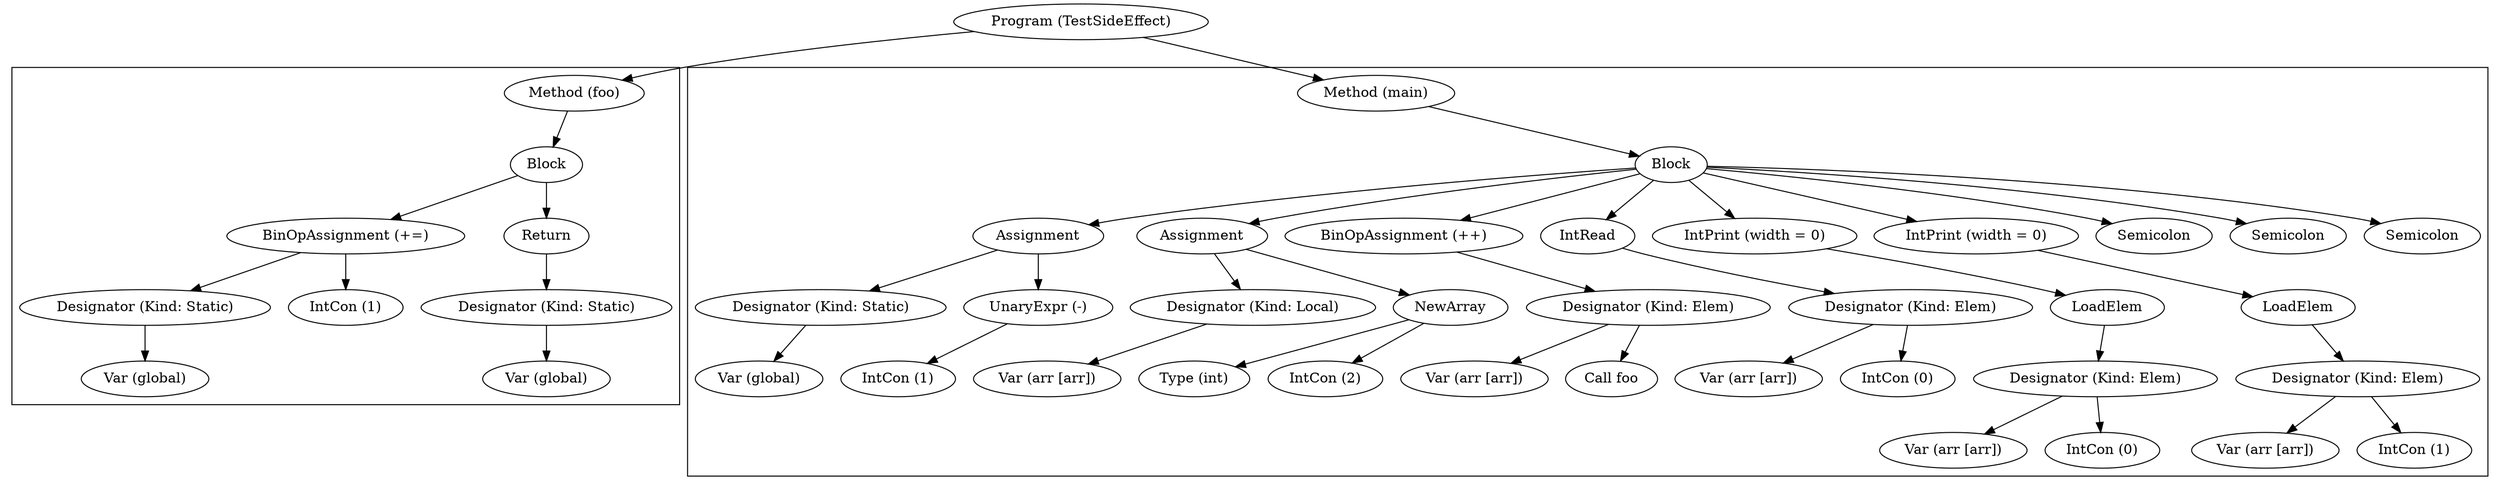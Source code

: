 digraph G {
node0 [label = "Program (TestSideEffect)", color = "black"]
node0 -> node4
node4 [label = "Method (foo)", color = "black"]
subgraph cluster_node4 {
node4 -> node5
node5 [label = "Block", color = "black"]
node5 -> node10
node10 [label = "BinOpAssignment (+=)", color = "black"]
node10 -> node7
node7 [label = "Designator (Kind: Static)", color = "black"]
node7 -> node6
node6 [label = "Var (global)", color = "black"]
node10 -> node9
node9 [label = "IntCon (1)", color = "black"]
node5 -> node15
node15 [label = "Return", color = "black"]
node15 -> node14
node14 [label = "Designator (Kind: Static)", color = "black"]
node14 -> node13
node13 [label = "Var (global)", color = "black"]
}
node0 -> node16
node16 [label = "Method (main)", color = "black"]
subgraph cluster_node16 {
node16 -> node17
node17 [label = "Block", color = "black"]
node17 -> node23
node23 [label = "Assignment", color = "black"]
node23 -> node19
node19 [label = "Designator (Kind: Static)", color = "black"]
node19 -> node18
node18 [label = "Var (global)", color = "black"]
node23 -> node22
node22 [label = "UnaryExpr (-)", color = "black"]
node22 -> node21
node21 [label = "IntCon (1)", color = "black"]
node17 -> node31
node31 [label = "Assignment", color = "black"]
node31 -> node25
node25 [label = "Designator (Kind: Local)", color = "black"]
node25 -> node24
node24 [label = "Var (arr [arr])", color = "black"]
node31 -> node30
node30 [label = "NewArray", color = "black"]
node30 -> node27
node27 [label = "Type (int)", color = "black"]
node30 -> node29
node29 [label = "IntCon (2)", color = "black"]
node17 -> node39
node39 [label = "BinOpAssignment (++)", color = "black"]
node39 -> node33
node33 [label = "Designator (Kind: Elem)", color = "black"]
node33 -> node32
node32 [label = "Var (arr [arr])", color = "black"]
node33 -> node37
node37 [label = "Call foo", color = "black"]
node17 -> node44
node44 [label = "IntRead", color = "black"]
node44 -> node41
node41 [label = "Designator (Kind: Elem)", color = "black"]
node41 -> node40
node40 [label = "Var (arr [arr])", color = "black"]
node41 -> node43
node43 [label = "IntCon (0)", color = "black"]
node17 -> node51
node51 [label = "IntPrint (width = 0)", color = "black"]
node51 -> node50
node50 [label = "LoadElem", color = "black"]
node50 -> node47
node47 [label = "Designator (Kind: Elem)", color = "black"]
node47 -> node46
node46 [label = "Var (arr [arr])", color = "black"]
node47 -> node49
node49 [label = "IntCon (0)", color = "black"]
node17 -> node58
node58 [label = "IntPrint (width = 0)", color = "black"]
node58 -> node57
node57 [label = "LoadElem", color = "black"]
node57 -> node54
node54 [label = "Designator (Kind: Elem)", color = "black"]
node54 -> node53
node53 [label = "Var (arr [arr])", color = "black"]
node54 -> node56
node56 [label = "IntCon (1)", color = "black"]
node17 -> node59
node59 [label = "Semicolon", color = "black"]
node17 -> node60
node60 [label = "Semicolon", color = "black"]
node17 -> node61
node61 [label = "Semicolon", color = "black"]
}
}